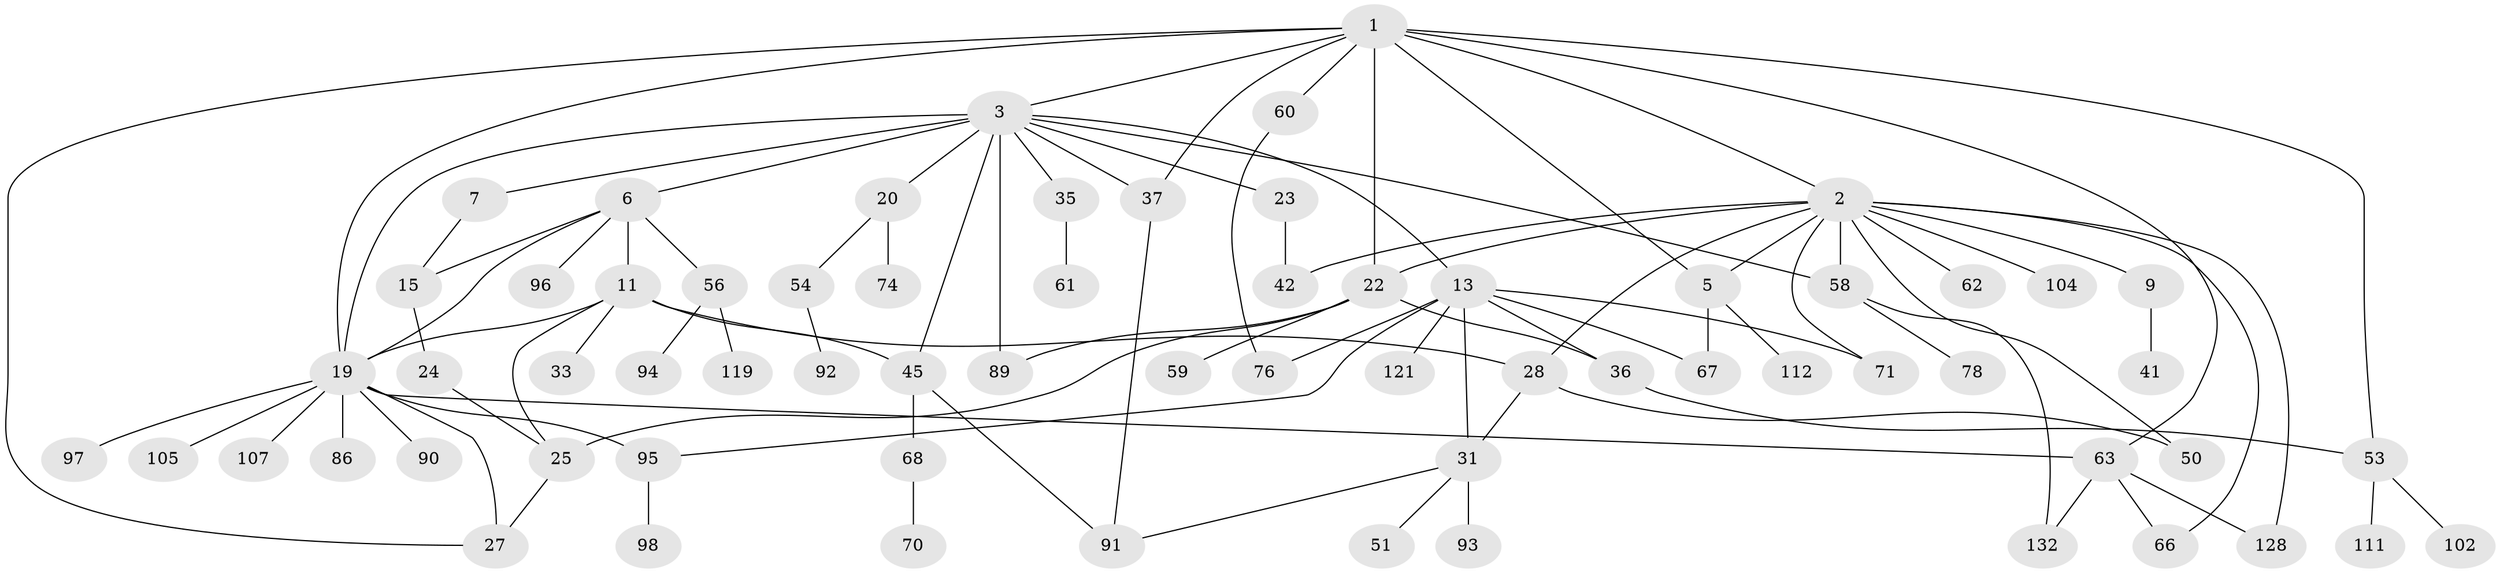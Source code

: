 // original degree distribution, {6: 0.03787878787878788, 8: 0.022727272727272728, 7: 0.007575757575757576, 4: 0.09090909090909091, 1: 0.2878787878787879, 2: 0.3333333333333333, 5: 0.030303030303030304, 9: 0.007575757575757576, 3: 0.18181818181818182}
// Generated by graph-tools (version 1.1) at 2025/13/03/09/25 04:13:20]
// undirected, 66 vertices, 95 edges
graph export_dot {
graph [start="1"]
  node [color=gray90,style=filled];
  1 [super="+17"];
  2 [super="+16+12"];
  3 [super="+4+14+26"];
  5 [super="+40+44"];
  6 [super="+34+10"];
  7 [super="+85+129+8"];
  9;
  11 [super="+18+118+124+72+21"];
  13 [super="+57"];
  15;
  19 [super="+73+65+32"];
  20;
  22;
  23 [super="+52"];
  24 [super="+43"];
  25 [super="+46"];
  27 [super="+81"];
  28 [super="+30+100"];
  31 [super="+38+48"];
  33;
  35;
  36;
  37 [super="+126"];
  41 [super="+110"];
  42 [super="+49"];
  45 [super="+87"];
  50 [super="+114"];
  51;
  53 [super="+83+106"];
  54;
  56;
  58 [super="+69"];
  59 [super="+109"];
  60;
  61;
  62;
  63 [super="+82"];
  66 [super="+84"];
  67;
  68;
  70;
  71;
  74;
  76 [super="+77"];
  78;
  86;
  89;
  90 [super="+103"];
  91;
  92 [super="+99"];
  93 [super="+108+115"];
  94;
  95;
  96 [super="+116"];
  97;
  98 [super="+113"];
  102;
  104;
  105;
  107;
  111;
  112;
  119 [super="+130"];
  121;
  128;
  132;
  1 -- 2;
  1 -- 3;
  1 -- 27;
  1 -- 53;
  1 -- 5;
  1 -- 19;
  1 -- 37;
  1 -- 22;
  1 -- 60;
  1 -- 63;
  2 -- 5;
  2 -- 9;
  2 -- 28;
  2 -- 58;
  2 -- 22;
  2 -- 128;
  2 -- 66;
  2 -- 71;
  2 -- 104;
  2 -- 42;
  2 -- 50;
  2 -- 62;
  3 -- 7;
  3 -- 13;
  3 -- 20;
  3 -- 23 [weight=2];
  3 -- 35;
  3 -- 58;
  3 -- 6 [weight=2];
  3 -- 89;
  3 -- 37;
  3 -- 19;
  3 -- 45 [weight=2];
  5 -- 67;
  5 -- 112;
  6 -- 11;
  6 -- 56;
  6 -- 96;
  6 -- 19;
  6 -- 15;
  7 -- 15;
  9 -- 41;
  11 -- 25;
  11 -- 33 [weight=2];
  11 -- 28;
  11 -- 45;
  11 -- 19;
  13 -- 67;
  13 -- 36;
  13 -- 71;
  13 -- 121;
  13 -- 95;
  13 -- 31;
  13 -- 76;
  15 -- 24;
  19 -- 90;
  19 -- 97;
  19 -- 107;
  19 -- 86;
  19 -- 95 [weight=2];
  19 -- 27;
  19 -- 105;
  19 -- 63;
  20 -- 54;
  20 -- 74;
  22 -- 36;
  22 -- 59;
  22 -- 89;
  22 -- 25;
  23 -- 42 [weight=2];
  24 -- 25;
  25 -- 27;
  28 -- 50;
  28 -- 31;
  31 -- 51;
  31 -- 91;
  31 -- 93 [weight=2];
  35 -- 61;
  36 -- 53;
  37 -- 91;
  45 -- 68;
  45 -- 91;
  53 -- 102;
  53 -- 111;
  54 -- 92;
  56 -- 94;
  56 -- 119;
  58 -- 132;
  58 -- 78;
  60 -- 76;
  63 -- 66;
  63 -- 128;
  63 -- 132;
  68 -- 70;
  95 -- 98;
}
